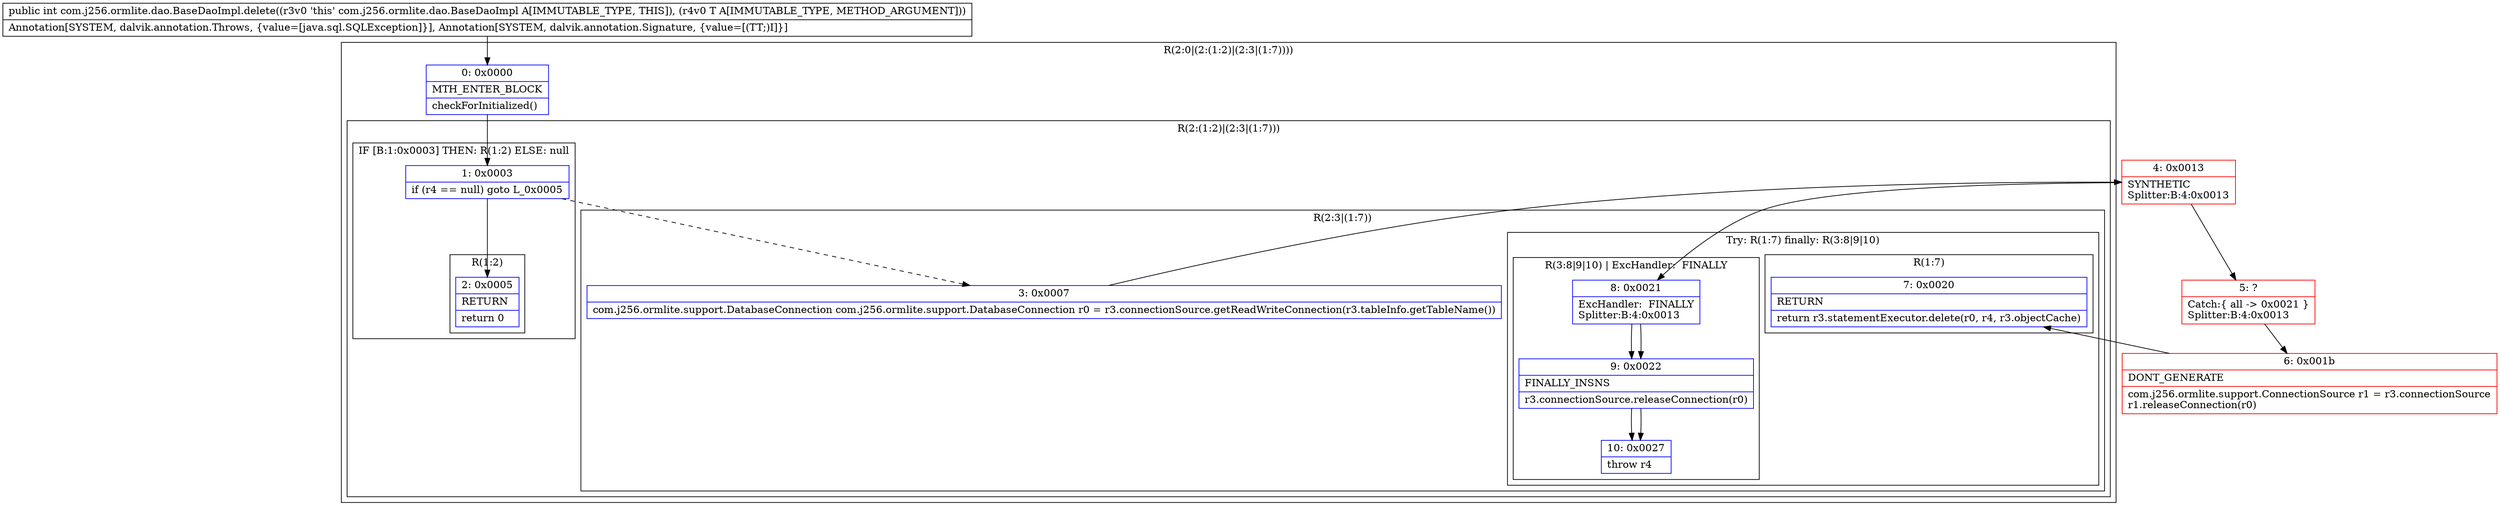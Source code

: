 digraph "CFG forcom.j256.ormlite.dao.BaseDaoImpl.delete(Ljava\/lang\/Object;)I" {
subgraph cluster_Region_97712899 {
label = "R(2:0|(2:(1:2)|(2:3|(1:7))))";
node [shape=record,color=blue];
Node_0 [shape=record,label="{0\:\ 0x0000|MTH_ENTER_BLOCK\l|checkForInitialized()\l}"];
subgraph cluster_Region_1232163474 {
label = "R(2:(1:2)|(2:3|(1:7)))";
node [shape=record,color=blue];
subgraph cluster_IfRegion_832969155 {
label = "IF [B:1:0x0003] THEN: R(1:2) ELSE: null";
node [shape=record,color=blue];
Node_1 [shape=record,label="{1\:\ 0x0003|if (r4 == null) goto L_0x0005\l}"];
subgraph cluster_Region_434316723 {
label = "R(1:2)";
node [shape=record,color=blue];
Node_2 [shape=record,label="{2\:\ 0x0005|RETURN\l|return 0\l}"];
}
}
subgraph cluster_Region_692927442 {
label = "R(2:3|(1:7))";
node [shape=record,color=blue];
Node_3 [shape=record,label="{3\:\ 0x0007|com.j256.ormlite.support.DatabaseConnection com.j256.ormlite.support.DatabaseConnection r0 = r3.connectionSource.getReadWriteConnection(r3.tableInfo.getTableName())\l}"];
subgraph cluster_TryCatchRegion_192663407 {
label = "Try: R(1:7) finally: R(3:8|9|10)";
node [shape=record,color=blue];
subgraph cluster_Region_1781500368 {
label = "R(1:7)";
node [shape=record,color=blue];
Node_7 [shape=record,label="{7\:\ 0x0020|RETURN\l|return r3.statementExecutor.delete(r0, r4, r3.objectCache)\l}"];
}
subgraph cluster_Region_1826106291 {
label = "R(3:8|9|10) | ExcHandler:  FINALLY\l";
node [shape=record,color=blue];
Node_8 [shape=record,label="{8\:\ 0x0021|ExcHandler:  FINALLY\lSplitter:B:4:0x0013\l}"];
Node_9 [shape=record,label="{9\:\ 0x0022|FINALLY_INSNS\l|r3.connectionSource.releaseConnection(r0)\l}"];
Node_10 [shape=record,label="{10\:\ 0x0027|throw r4\l}"];
}
}
}
}
}
subgraph cluster_Region_1826106291 {
label = "R(3:8|9|10) | ExcHandler:  FINALLY\l";
node [shape=record,color=blue];
Node_8 [shape=record,label="{8\:\ 0x0021|ExcHandler:  FINALLY\lSplitter:B:4:0x0013\l}"];
Node_9 [shape=record,label="{9\:\ 0x0022|FINALLY_INSNS\l|r3.connectionSource.releaseConnection(r0)\l}"];
Node_10 [shape=record,label="{10\:\ 0x0027|throw r4\l}"];
}
Node_4 [shape=record,color=red,label="{4\:\ 0x0013|SYNTHETIC\lSplitter:B:4:0x0013\l}"];
Node_5 [shape=record,color=red,label="{5\:\ ?|Catch:\{ all \-\> 0x0021 \}\lSplitter:B:4:0x0013\l}"];
Node_6 [shape=record,color=red,label="{6\:\ 0x001b|DONT_GENERATE\l|com.j256.ormlite.support.ConnectionSource r1 = r3.connectionSource\lr1.releaseConnection(r0)\l}"];
MethodNode[shape=record,label="{public int com.j256.ormlite.dao.BaseDaoImpl.delete((r3v0 'this' com.j256.ormlite.dao.BaseDaoImpl A[IMMUTABLE_TYPE, THIS]), (r4v0 T A[IMMUTABLE_TYPE, METHOD_ARGUMENT]))  | Annotation[SYSTEM, dalvik.annotation.Throws, \{value=[java.sql.SQLException]\}], Annotation[SYSTEM, dalvik.annotation.Signature, \{value=[(TT;)I]\}]\l}"];
MethodNode -> Node_0;
Node_0 -> Node_1;
Node_1 -> Node_2;
Node_1 -> Node_3[style=dashed];
Node_3 -> Node_4;
Node_8 -> Node_9;
Node_9 -> Node_10;
Node_8 -> Node_9;
Node_9 -> Node_10;
Node_4 -> Node_5;
Node_4 -> Node_8;
Node_5 -> Node_6;
Node_6 -> Node_7;
}

